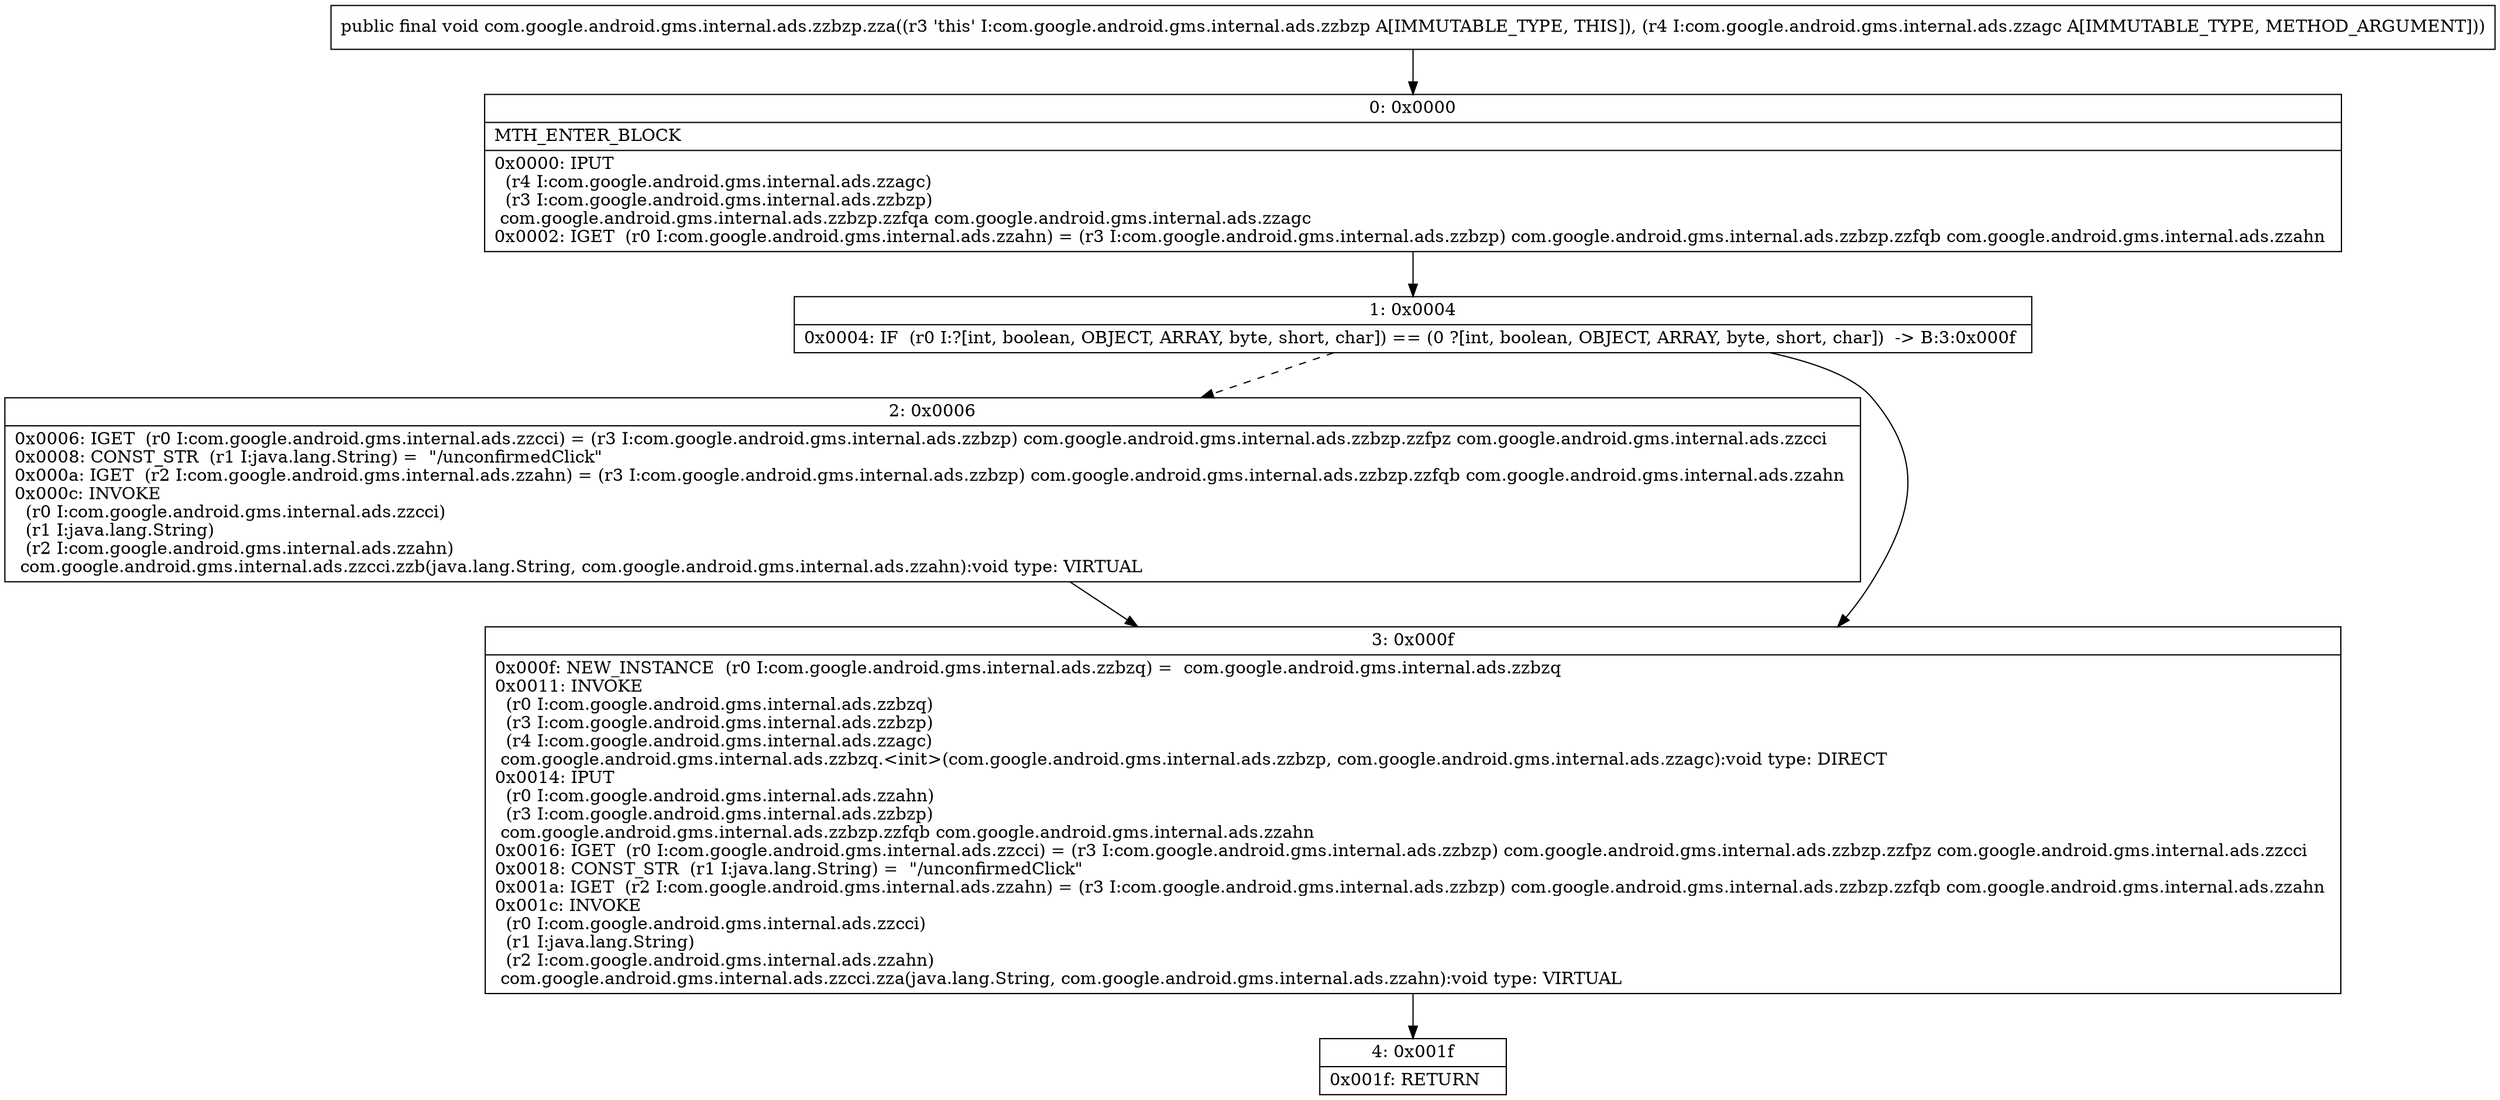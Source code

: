 digraph "CFG forcom.google.android.gms.internal.ads.zzbzp.zza(Lcom\/google\/android\/gms\/internal\/ads\/zzagc;)V" {
Node_0 [shape=record,label="{0\:\ 0x0000|MTH_ENTER_BLOCK\l|0x0000: IPUT  \l  (r4 I:com.google.android.gms.internal.ads.zzagc)\l  (r3 I:com.google.android.gms.internal.ads.zzbzp)\l com.google.android.gms.internal.ads.zzbzp.zzfqa com.google.android.gms.internal.ads.zzagc \l0x0002: IGET  (r0 I:com.google.android.gms.internal.ads.zzahn) = (r3 I:com.google.android.gms.internal.ads.zzbzp) com.google.android.gms.internal.ads.zzbzp.zzfqb com.google.android.gms.internal.ads.zzahn \l}"];
Node_1 [shape=record,label="{1\:\ 0x0004|0x0004: IF  (r0 I:?[int, boolean, OBJECT, ARRAY, byte, short, char]) == (0 ?[int, boolean, OBJECT, ARRAY, byte, short, char])  \-\> B:3:0x000f \l}"];
Node_2 [shape=record,label="{2\:\ 0x0006|0x0006: IGET  (r0 I:com.google.android.gms.internal.ads.zzcci) = (r3 I:com.google.android.gms.internal.ads.zzbzp) com.google.android.gms.internal.ads.zzbzp.zzfpz com.google.android.gms.internal.ads.zzcci \l0x0008: CONST_STR  (r1 I:java.lang.String) =  \"\/unconfirmedClick\" \l0x000a: IGET  (r2 I:com.google.android.gms.internal.ads.zzahn) = (r3 I:com.google.android.gms.internal.ads.zzbzp) com.google.android.gms.internal.ads.zzbzp.zzfqb com.google.android.gms.internal.ads.zzahn \l0x000c: INVOKE  \l  (r0 I:com.google.android.gms.internal.ads.zzcci)\l  (r1 I:java.lang.String)\l  (r2 I:com.google.android.gms.internal.ads.zzahn)\l com.google.android.gms.internal.ads.zzcci.zzb(java.lang.String, com.google.android.gms.internal.ads.zzahn):void type: VIRTUAL \l}"];
Node_3 [shape=record,label="{3\:\ 0x000f|0x000f: NEW_INSTANCE  (r0 I:com.google.android.gms.internal.ads.zzbzq) =  com.google.android.gms.internal.ads.zzbzq \l0x0011: INVOKE  \l  (r0 I:com.google.android.gms.internal.ads.zzbzq)\l  (r3 I:com.google.android.gms.internal.ads.zzbzp)\l  (r4 I:com.google.android.gms.internal.ads.zzagc)\l com.google.android.gms.internal.ads.zzbzq.\<init\>(com.google.android.gms.internal.ads.zzbzp, com.google.android.gms.internal.ads.zzagc):void type: DIRECT \l0x0014: IPUT  \l  (r0 I:com.google.android.gms.internal.ads.zzahn)\l  (r3 I:com.google.android.gms.internal.ads.zzbzp)\l com.google.android.gms.internal.ads.zzbzp.zzfqb com.google.android.gms.internal.ads.zzahn \l0x0016: IGET  (r0 I:com.google.android.gms.internal.ads.zzcci) = (r3 I:com.google.android.gms.internal.ads.zzbzp) com.google.android.gms.internal.ads.zzbzp.zzfpz com.google.android.gms.internal.ads.zzcci \l0x0018: CONST_STR  (r1 I:java.lang.String) =  \"\/unconfirmedClick\" \l0x001a: IGET  (r2 I:com.google.android.gms.internal.ads.zzahn) = (r3 I:com.google.android.gms.internal.ads.zzbzp) com.google.android.gms.internal.ads.zzbzp.zzfqb com.google.android.gms.internal.ads.zzahn \l0x001c: INVOKE  \l  (r0 I:com.google.android.gms.internal.ads.zzcci)\l  (r1 I:java.lang.String)\l  (r2 I:com.google.android.gms.internal.ads.zzahn)\l com.google.android.gms.internal.ads.zzcci.zza(java.lang.String, com.google.android.gms.internal.ads.zzahn):void type: VIRTUAL \l}"];
Node_4 [shape=record,label="{4\:\ 0x001f|0x001f: RETURN   \l}"];
MethodNode[shape=record,label="{public final void com.google.android.gms.internal.ads.zzbzp.zza((r3 'this' I:com.google.android.gms.internal.ads.zzbzp A[IMMUTABLE_TYPE, THIS]), (r4 I:com.google.android.gms.internal.ads.zzagc A[IMMUTABLE_TYPE, METHOD_ARGUMENT])) }"];
MethodNode -> Node_0;
Node_0 -> Node_1;
Node_1 -> Node_2[style=dashed];
Node_1 -> Node_3;
Node_2 -> Node_3;
Node_3 -> Node_4;
}

